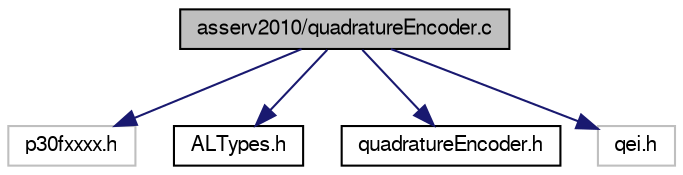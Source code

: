 digraph G
{
  edge [fontname="FreeSans",fontsize="10",labelfontname="FreeSans",labelfontsize="10"];
  node [fontname="FreeSans",fontsize="10",shape=record];
  Node1 [label="asserv2010/quadratureEncoder.c",height=0.2,width=0.4,color="black", fillcolor="grey75", style="filled" fontcolor="black"];
  Node1 -> Node2 [color="midnightblue",fontsize="10",style="solid",fontname="FreeSans"];
  Node2 [label="p30fxxxx.h",height=0.2,width=0.4,color="grey75", fillcolor="white", style="filled"];
  Node1 -> Node3 [color="midnightblue",fontsize="10",style="solid",fontname="FreeSans"];
  Node3 [label="ALTypes.h",height=0.2,width=0.4,color="black", fillcolor="white", style="filled",URL="$_a_l_types_8h.html"];
  Node1 -> Node4 [color="midnightblue",fontsize="10",style="solid",fontname="FreeSans"];
  Node4 [label="quadratureEncoder.h",height=0.2,width=0.4,color="black", fillcolor="white", style="filled",URL="$quadrature_encoder_8h.html"];
  Node1 -> Node5 [color="midnightblue",fontsize="10",style="solid",fontname="FreeSans"];
  Node5 [label="qei.h",height=0.2,width=0.4,color="grey75", fillcolor="white", style="filled"];
}
